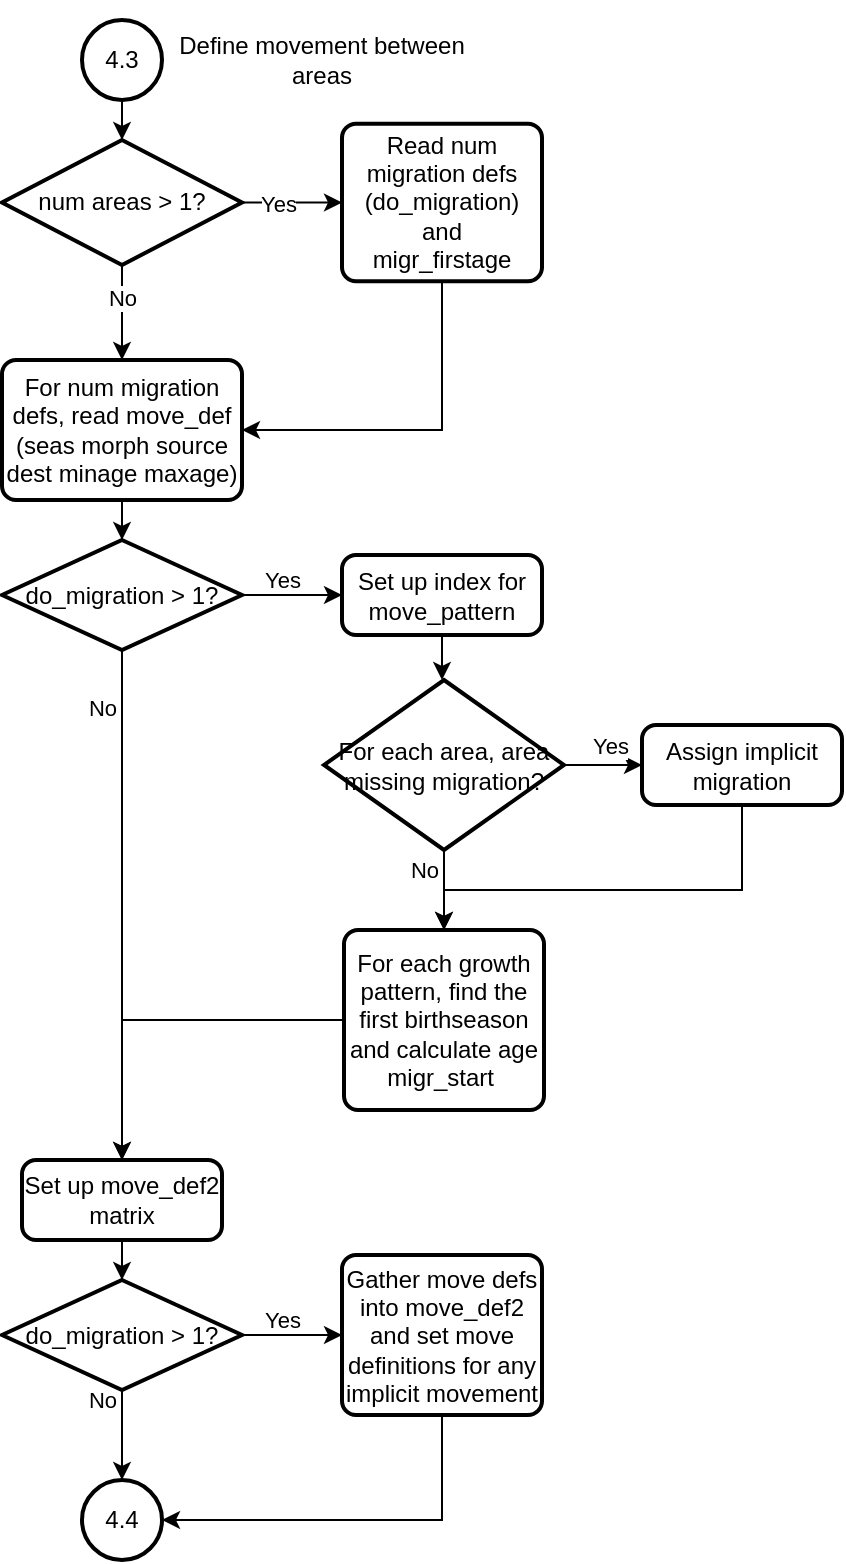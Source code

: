 <mxfile version="13.9.9" type="device"><diagram id="C5RBs43oDa-KdzZeNtuy" name="Page-1"><mxGraphModel dx="259" dy="666" grid="1" gridSize="10" guides="1" tooltips="1" connect="1" arrows="1" fold="1" page="1" pageScale="1" pageWidth="827" pageHeight="1169" math="0" shadow="0"><root><mxCell id="WIyWlLk6GJQsqaUBKTNV-0"/><mxCell id="WIyWlLk6GJQsqaUBKTNV-1" parent="WIyWlLk6GJQsqaUBKTNV-0"/><mxCell id="gqQ63hanwU2LanB_sOdW-2" style="edgeStyle=orthogonalEdgeStyle;rounded=0;orthogonalLoop=1;jettySize=auto;html=1;entryX=0;entryY=0.5;entryDx=0;entryDy=0;" parent="WIyWlLk6GJQsqaUBKTNV-1" source="gqQ63hanwU2LanB_sOdW-6" target="gqQ63hanwU2LanB_sOdW-8" edge="1"><mxGeometry relative="1" as="geometry"/></mxCell><mxCell id="gqQ63hanwU2LanB_sOdW-3" value="Yes" style="edgeLabel;html=1;align=center;verticalAlign=middle;resizable=0;points=[];" parent="gqQ63hanwU2LanB_sOdW-2" vertex="1" connectable="0"><mxGeometry x="-0.297" relative="1" as="geometry"><mxPoint as="offset"/></mxGeometry></mxCell><mxCell id="gqQ63hanwU2LanB_sOdW-4" style="edgeStyle=orthogonalEdgeStyle;rounded=0;orthogonalLoop=1;jettySize=auto;html=1;" parent="WIyWlLk6GJQsqaUBKTNV-1" source="gqQ63hanwU2LanB_sOdW-6" target="gqQ63hanwU2LanB_sOdW-34" edge="1"><mxGeometry relative="1" as="geometry"/></mxCell><mxCell id="gqQ63hanwU2LanB_sOdW-5" value="No" style="edgeLabel;html=1;align=center;verticalAlign=middle;resizable=0;points=[];" parent="gqQ63hanwU2LanB_sOdW-4" vertex="1" connectable="0"><mxGeometry x="0.158" y="-6" relative="1" as="geometry"><mxPoint x="6" y="-11.58" as="offset"/></mxGeometry></mxCell><mxCell id="gqQ63hanwU2LanB_sOdW-6" value="&lt;span&gt;num areas &amp;gt; 1?&lt;/span&gt;" style="strokeWidth=2;html=1;shape=mxgraph.flowchart.decision;whiteSpace=wrap;" parent="WIyWlLk6GJQsqaUBKTNV-1" vertex="1"><mxGeometry x="880" y="100" width="120" height="62.5" as="geometry"/></mxCell><mxCell id="gqQ63hanwU2LanB_sOdW-7" style="edgeStyle=orthogonalEdgeStyle;rounded=0;orthogonalLoop=1;jettySize=auto;html=1;entryX=1;entryY=0.5;entryDx=0;entryDy=0;" parent="WIyWlLk6GJQsqaUBKTNV-1" source="gqQ63hanwU2LanB_sOdW-8" target="gqQ63hanwU2LanB_sOdW-34" edge="1"><mxGeometry relative="1" as="geometry"><Array as="points"><mxPoint x="1100" y="245"/></Array><mxPoint x="1120" y="340" as="targetPoint"/></mxGeometry></mxCell><mxCell id="gqQ63hanwU2LanB_sOdW-8" value="Read num migration defs (do_migration) and&lt;br&gt;migr_firstage" style="rounded=1;whiteSpace=wrap;html=1;absoluteArcSize=1;arcSize=14;strokeWidth=2;" parent="WIyWlLk6GJQsqaUBKTNV-1" vertex="1"><mxGeometry x="1050" y="91.88" width="100" height="78.75" as="geometry"/></mxCell><mxCell id="gqQ63hanwU2LanB_sOdW-39" value="Yes" style="edgeStyle=orthogonalEdgeStyle;rounded=0;orthogonalLoop=1;jettySize=auto;html=1;" parent="WIyWlLk6GJQsqaUBKTNV-1" source="gqQ63hanwU2LanB_sOdW-13" target="gqQ63hanwU2LanB_sOdW-15" edge="1"><mxGeometry x="-0.2" y="8" relative="1" as="geometry"><mxPoint as="offset"/></mxGeometry></mxCell><mxCell id="gqQ63hanwU2LanB_sOdW-42" value="No" style="edgeStyle=orthogonalEdgeStyle;rounded=0;orthogonalLoop=1;jettySize=auto;html=1;" parent="WIyWlLk6GJQsqaUBKTNV-1" source="gqQ63hanwU2LanB_sOdW-13" target="gqQ63hanwU2LanB_sOdW-50" edge="1"><mxGeometry x="-0.778" y="-10" relative="1" as="geometry"><mxPoint x="940" y="440" as="targetPoint"/><mxPoint as="offset"/></mxGeometry></mxCell><mxCell id="gqQ63hanwU2LanB_sOdW-13" value="&lt;span&gt;do_migration &amp;gt; 1?&lt;/span&gt;" style="strokeWidth=2;html=1;shape=mxgraph.flowchart.decision;whiteSpace=wrap;" parent="WIyWlLk6GJQsqaUBKTNV-1" vertex="1"><mxGeometry x="880" y="300" width="120" height="55" as="geometry"/></mxCell><mxCell id="gqQ63hanwU2LanB_sOdW-14" style="edgeStyle=orthogonalEdgeStyle;rounded=0;orthogonalLoop=1;jettySize=auto;html=1;" parent="WIyWlLk6GJQsqaUBKTNV-1" source="gqQ63hanwU2LanB_sOdW-15" target="gqQ63hanwU2LanB_sOdW-41" edge="1"><mxGeometry relative="1" as="geometry"><Array as="points"><mxPoint x="1100" y="380"/><mxPoint x="1100" y="380"/></Array><mxPoint x="1030" y="380" as="targetPoint"/></mxGeometry></mxCell><mxCell id="gqQ63hanwU2LanB_sOdW-15" value="Set up index for move_pattern" style="rounded=1;whiteSpace=wrap;html=1;absoluteArcSize=1;arcSize=14;strokeWidth=2;" parent="WIyWlLk6GJQsqaUBKTNV-1" vertex="1"><mxGeometry x="1050" y="307.5" width="100" height="40" as="geometry"/></mxCell><mxCell id="gqQ63hanwU2LanB_sOdW-18" style="edgeStyle=orthogonalEdgeStyle;rounded=0;orthogonalLoop=1;jettySize=auto;html=1;" parent="WIyWlLk6GJQsqaUBKTNV-1" source="gqQ63hanwU2LanB_sOdW-19" edge="1"><mxGeometry relative="1" as="geometry"><mxPoint x="940" y="100" as="targetPoint"/></mxGeometry></mxCell><mxCell id="gqQ63hanwU2LanB_sOdW-19" value="4.3" style="strokeWidth=2;html=1;shape=mxgraph.flowchart.start_2;whiteSpace=wrap;" parent="WIyWlLk6GJQsqaUBKTNV-1" vertex="1"><mxGeometry x="920" y="40" width="40" height="40" as="geometry"/></mxCell><mxCell id="gqQ63hanwU2LanB_sOdW-57" style="edgeStyle=orthogonalEdgeStyle;rounded=0;orthogonalLoop=1;jettySize=auto;html=1;" parent="WIyWlLk6GJQsqaUBKTNV-1" source="gqQ63hanwU2LanB_sOdW-26" target="gqQ63hanwU2LanB_sOdW-50" edge="1"><mxGeometry relative="1" as="geometry"/></mxCell><mxCell id="gqQ63hanwU2LanB_sOdW-26" value="For each growth pattern, find the first birthseason and calculate age migr_start&amp;nbsp;" style="rounded=1;whiteSpace=wrap;html=1;absoluteArcSize=1;arcSize=14;strokeWidth=2;" parent="WIyWlLk6GJQsqaUBKTNV-1" vertex="1"><mxGeometry x="1051" y="495" width="100" height="90" as="geometry"/></mxCell><mxCell id="gqQ63hanwU2LanB_sOdW-32" value="&lt;span style=&quot;color: rgba(0 , 0 , 0 , 0) ; font-family: monospace ; font-size: 0px&quot;&gt;F%3CmxGraphModel%3E%3Croot%3E%3CmxCell%20id%3D%220%22%2F%3E%3CmxCell%20id%3D%221%22%20parent%3D%220%22%2F%3E%3CmxCell%20id%3D%222%22%20value%3D%22File%3A%20SS_readcontrol_330.tpl%26lt%3Bbr%26gt%3BRead%20info%20for%20growth%20patterns%2C%20gender%2C%20settlement%20events%2C%20platoons%22%20style%3D%22text%3Bhtml%3D1%3BstrokeColor%3Dnone%3BfillColor%3Dnone%3Balign%3Dcenter%3BverticalAlign%3Dmiddle%3BwhiteSpace%3Dwrap%3Brounded%3D0%3B%22%20vertex%3D%221%22%20parent%3D%221%22%3E%3CmxGeometry%20x%3D%221040%22%20y%3D%22140%22%20width%3D%22160%22%20height%3D%2260%22%20as%3D%22geometry%22%2F%3E%3C%2FmxCell%3E%3C%2Froot%3E%3C%2FmxGraphModel%3FileEFile&lt;/span&gt;Define movement between areas" style="text;html=1;strokeColor=none;fillColor=none;align=center;verticalAlign=middle;whiteSpace=wrap;rounded=0;" parent="WIyWlLk6GJQsqaUBKTNV-1" vertex="1"><mxGeometry x="960" y="30" width="160" height="60" as="geometry"/></mxCell><mxCell id="gqQ63hanwU2LanB_sOdW-38" style="edgeStyle=orthogonalEdgeStyle;rounded=0;orthogonalLoop=1;jettySize=auto;html=1;" parent="WIyWlLk6GJQsqaUBKTNV-1" source="gqQ63hanwU2LanB_sOdW-34" target="gqQ63hanwU2LanB_sOdW-13" edge="1"><mxGeometry relative="1" as="geometry"/></mxCell><mxCell id="gqQ63hanwU2LanB_sOdW-34" value="For num migration defs, read move_def (seas morph source dest minage maxage)" style="rounded=1;whiteSpace=wrap;html=1;absoluteArcSize=1;arcSize=14;strokeWidth=2;" parent="WIyWlLk6GJQsqaUBKTNV-1" vertex="1"><mxGeometry x="880" y="210" width="120" height="70" as="geometry"/></mxCell><mxCell id="gqQ63hanwU2LanB_sOdW-45" value="Yes" style="edgeStyle=orthogonalEdgeStyle;rounded=0;orthogonalLoop=1;jettySize=auto;html=1;" parent="WIyWlLk6GJQsqaUBKTNV-1" source="gqQ63hanwU2LanB_sOdW-41" target="gqQ63hanwU2LanB_sOdW-44" edge="1"><mxGeometry x="0.2" y="10" relative="1" as="geometry"><mxPoint x="1191" y="425.034" as="targetPoint"/><mxPoint as="offset"/></mxGeometry></mxCell><mxCell id="gqQ63hanwU2LanB_sOdW-47" value="No" style="edgeStyle=orthogonalEdgeStyle;rounded=0;orthogonalLoop=1;jettySize=auto;html=1;" parent="WIyWlLk6GJQsqaUBKTNV-1" source="gqQ63hanwU2LanB_sOdW-41" target="gqQ63hanwU2LanB_sOdW-26" edge="1"><mxGeometry x="-0.5" y="-10" relative="1" as="geometry"><mxPoint as="offset"/></mxGeometry></mxCell><mxCell id="gqQ63hanwU2LanB_sOdW-41" value="For each area, area missing migration?" style="strokeWidth=2;html=1;shape=mxgraph.flowchart.decision;whiteSpace=wrap;" parent="WIyWlLk6GJQsqaUBKTNV-1" vertex="1"><mxGeometry x="1041" y="370" width="120" height="85" as="geometry"/></mxCell><mxCell id="gqQ63hanwU2LanB_sOdW-49" style="edgeStyle=orthogonalEdgeStyle;rounded=0;orthogonalLoop=1;jettySize=auto;html=1;" parent="WIyWlLk6GJQsqaUBKTNV-1" source="gqQ63hanwU2LanB_sOdW-44" target="gqQ63hanwU2LanB_sOdW-26" edge="1"><mxGeometry relative="1" as="geometry"><Array as="points"><mxPoint x="1250" y="475"/><mxPoint x="1101" y="475"/></Array></mxGeometry></mxCell><mxCell id="gqQ63hanwU2LanB_sOdW-44" value="Assign implicit migration" style="rounded=1;whiteSpace=wrap;html=1;absoluteArcSize=1;arcSize=14;strokeWidth=2;" parent="WIyWlLk6GJQsqaUBKTNV-1" vertex="1"><mxGeometry x="1200" y="392.5" width="100" height="40" as="geometry"/></mxCell><mxCell id="gqQ63hanwU2LanB_sOdW-56" style="edgeStyle=orthogonalEdgeStyle;rounded=0;orthogonalLoop=1;jettySize=auto;html=1;" parent="WIyWlLk6GJQsqaUBKTNV-1" source="gqQ63hanwU2LanB_sOdW-50" target="gqQ63hanwU2LanB_sOdW-52" edge="1"><mxGeometry relative="1" as="geometry"/></mxCell><mxCell id="gqQ63hanwU2LanB_sOdW-50" value="Set up move_def2 matrix" style="rounded=1;whiteSpace=wrap;html=1;absoluteArcSize=1;arcSize=14;strokeWidth=2;" parent="WIyWlLk6GJQsqaUBKTNV-1" vertex="1"><mxGeometry x="890" y="610" width="100" height="40" as="geometry"/></mxCell><mxCell id="gqQ63hanwU2LanB_sOdW-51" value="Yes" style="edgeStyle=orthogonalEdgeStyle;rounded=0;orthogonalLoop=1;jettySize=auto;html=1;" parent="WIyWlLk6GJQsqaUBKTNV-1" source="gqQ63hanwU2LanB_sOdW-52" target="gqQ63hanwU2LanB_sOdW-54" edge="1"><mxGeometry x="-0.2" y="8" relative="1" as="geometry"><mxPoint as="offset"/></mxGeometry></mxCell><mxCell id="gqQ63hanwU2LanB_sOdW-60" style="edgeStyle=orthogonalEdgeStyle;rounded=0;orthogonalLoop=1;jettySize=auto;html=1;" parent="WIyWlLk6GJQsqaUBKTNV-1" source="gqQ63hanwU2LanB_sOdW-52" target="gqQ63hanwU2LanB_sOdW-59" edge="1"><mxGeometry relative="1" as="geometry"/></mxCell><mxCell id="gqQ63hanwU2LanB_sOdW-61" value="No" style="edgeLabel;html=1;align=center;verticalAlign=middle;resizable=0;points=[];" parent="gqQ63hanwU2LanB_sOdW-60" vertex="1" connectable="0"><mxGeometry x="-0.791" y="1" relative="1" as="geometry"><mxPoint x="-11" as="offset"/></mxGeometry></mxCell><mxCell id="gqQ63hanwU2LanB_sOdW-52" value="&lt;span&gt;do_migration &amp;gt; 1?&lt;/span&gt;" style="strokeWidth=2;html=1;shape=mxgraph.flowchart.decision;whiteSpace=wrap;" parent="WIyWlLk6GJQsqaUBKTNV-1" vertex="1"><mxGeometry x="880" y="670" width="120" height="55" as="geometry"/></mxCell><mxCell id="gqQ63hanwU2LanB_sOdW-53" style="edgeStyle=orthogonalEdgeStyle;rounded=0;orthogonalLoop=1;jettySize=auto;html=1;" parent="WIyWlLk6GJQsqaUBKTNV-1" source="gqQ63hanwU2LanB_sOdW-54" target="gqQ63hanwU2LanB_sOdW-59" edge="1"><mxGeometry relative="1" as="geometry"><Array as="points"><mxPoint x="1100" y="790"/></Array><mxPoint x="1100" y="770" as="targetPoint"/></mxGeometry></mxCell><mxCell id="gqQ63hanwU2LanB_sOdW-54" value="Gather move defs into move_def2 and set move definitions for any implicit movement" style="rounded=1;whiteSpace=wrap;html=1;absoluteArcSize=1;arcSize=14;strokeWidth=2;" parent="WIyWlLk6GJQsqaUBKTNV-1" vertex="1"><mxGeometry x="1050" y="657.5" width="100" height="80" as="geometry"/></mxCell><mxCell id="gqQ63hanwU2LanB_sOdW-59" value="4.4" style="strokeWidth=2;html=1;shape=mxgraph.flowchart.start_2;whiteSpace=wrap;" parent="WIyWlLk6GJQsqaUBKTNV-1" vertex="1"><mxGeometry x="920" y="770" width="40" height="40" as="geometry"/></mxCell></root></mxGraphModel></diagram></mxfile>